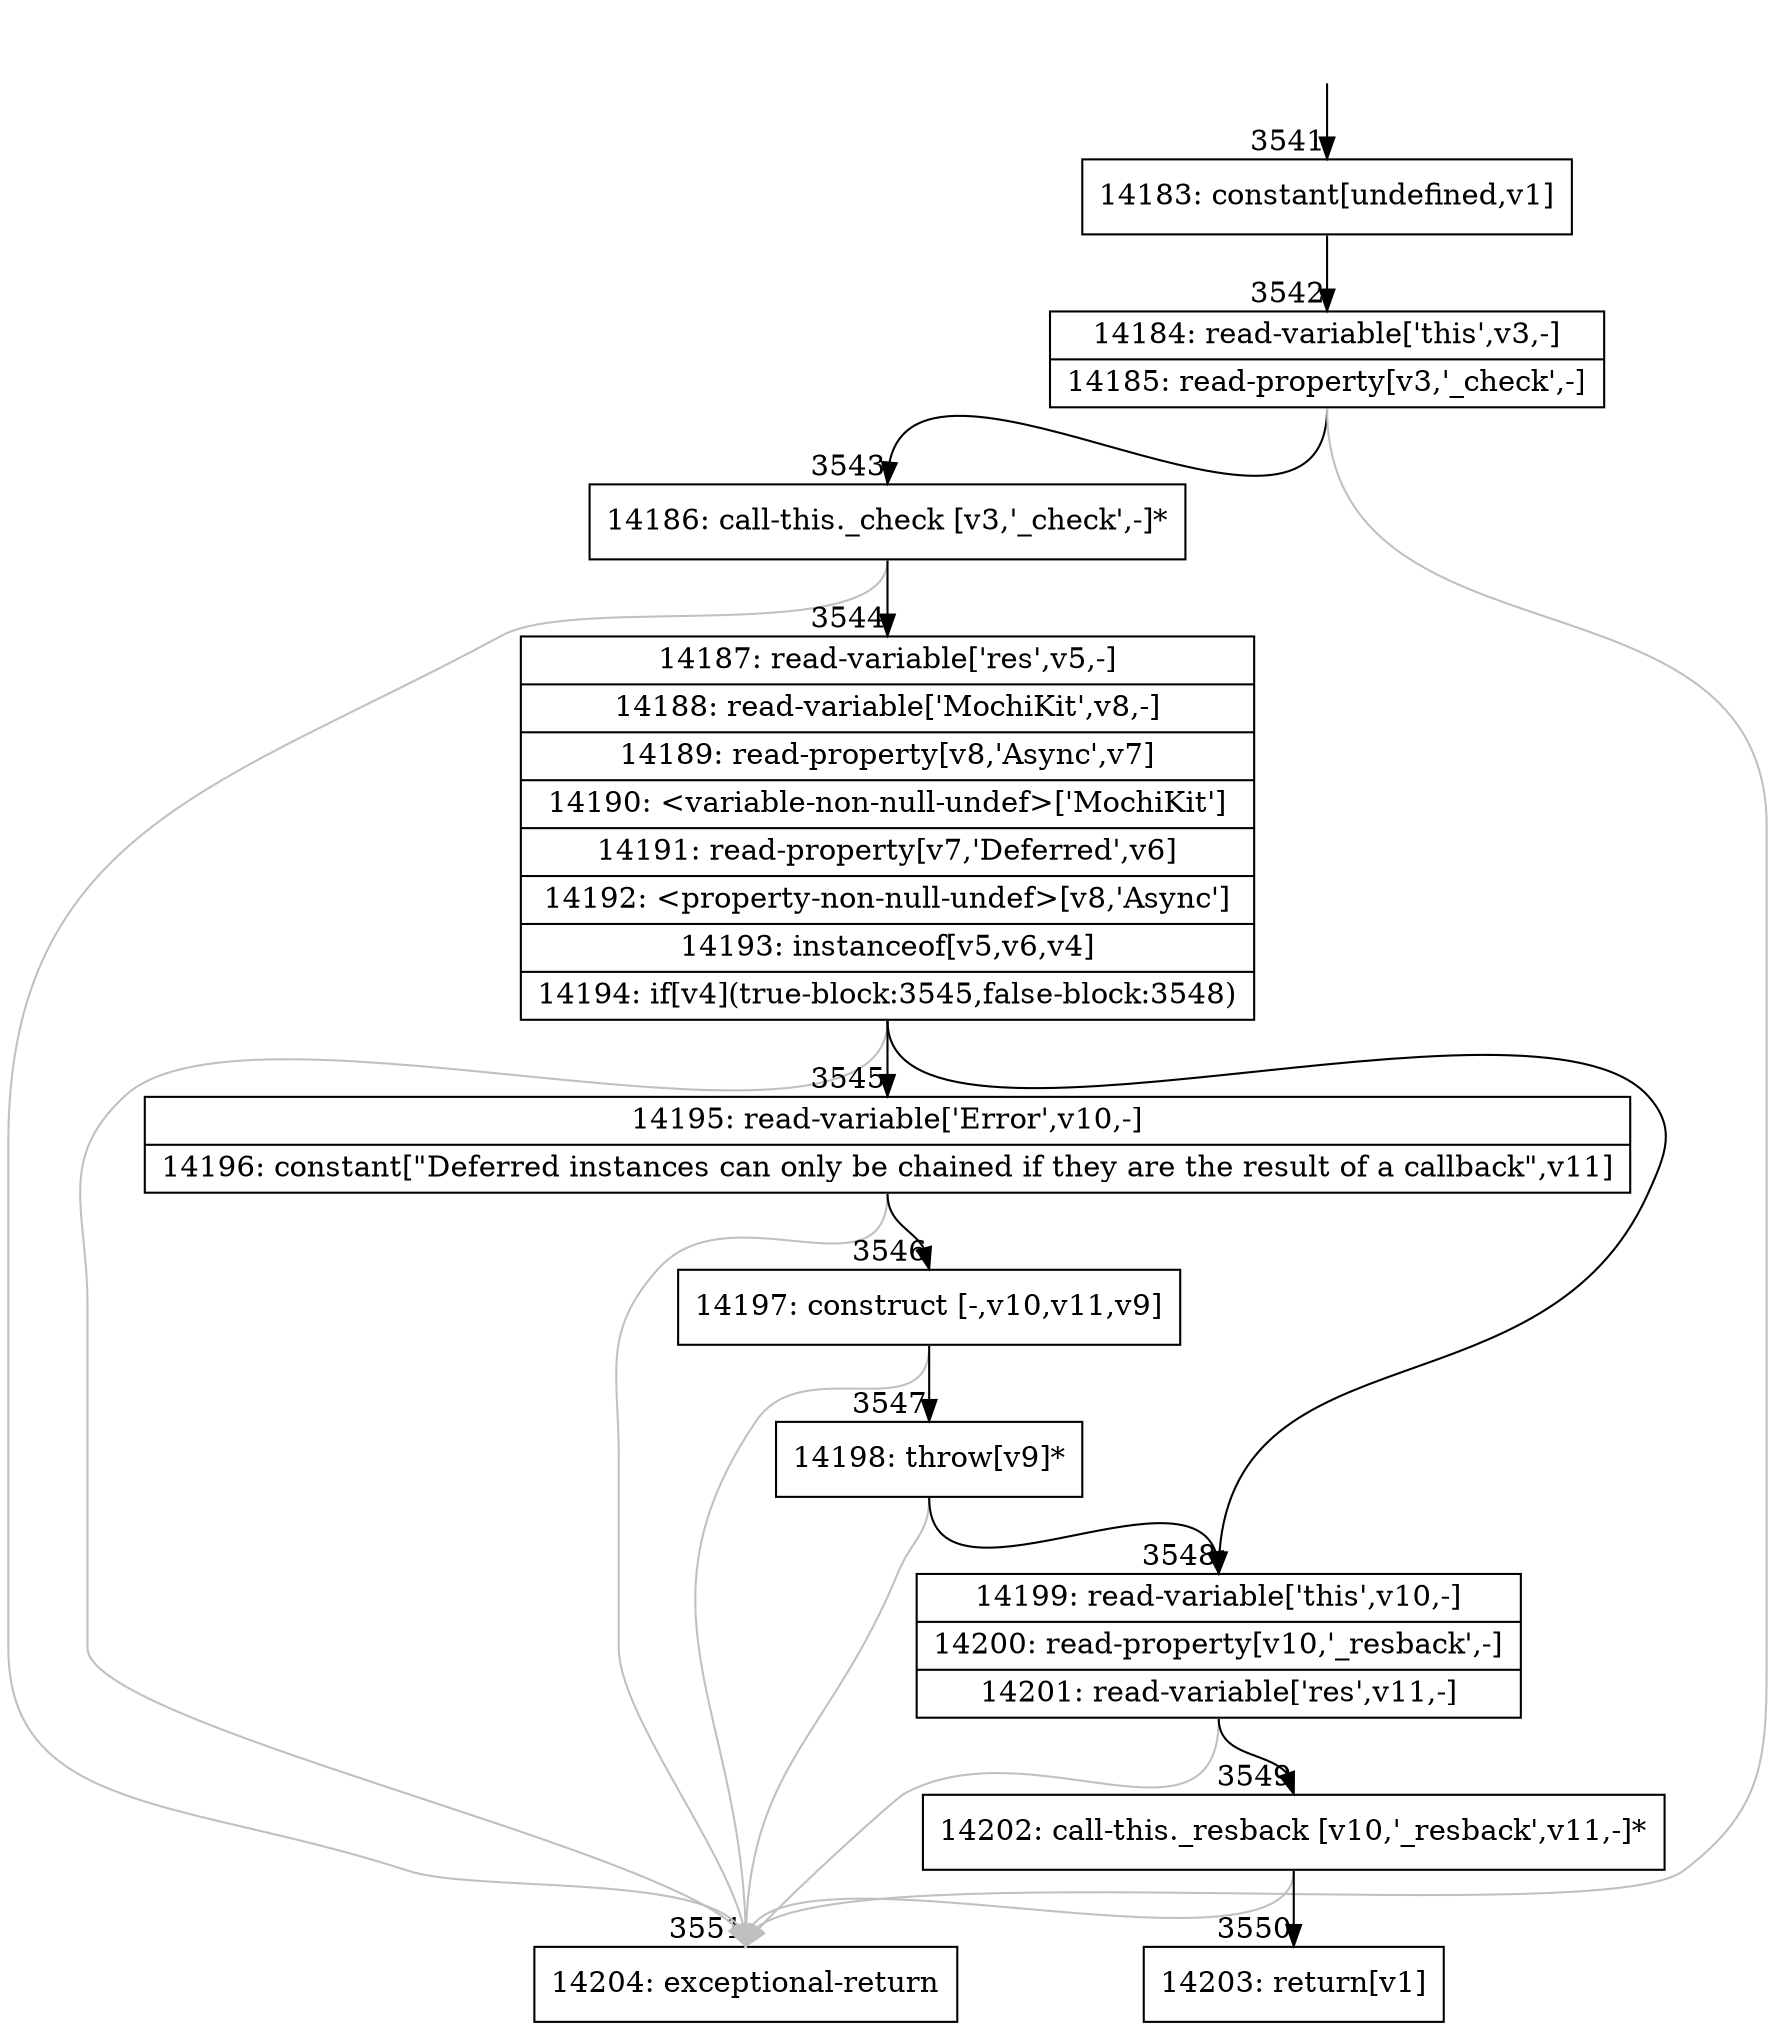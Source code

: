 digraph {
rankdir="TD"
BB_entry266[shape=none,label=""];
BB_entry266 -> BB3541 [tailport=s, headport=n, headlabel="    3541"]
BB3541 [shape=record label="{14183: constant[undefined,v1]}" ] 
BB3541 -> BB3542 [tailport=s, headport=n, headlabel="      3542"]
BB3542 [shape=record label="{14184: read-variable['this',v3,-]|14185: read-property[v3,'_check',-]}" ] 
BB3542 -> BB3543 [tailport=s, headport=n, headlabel="      3543"]
BB3542 -> BB3551 [tailport=s, headport=n, color=gray, headlabel="      3551"]
BB3543 [shape=record label="{14186: call-this._check [v3,'_check',-]*}" ] 
BB3543 -> BB3544 [tailport=s, headport=n, headlabel="      3544"]
BB3543 -> BB3551 [tailport=s, headport=n, color=gray]
BB3544 [shape=record label="{14187: read-variable['res',v5,-]|14188: read-variable['MochiKit',v8,-]|14189: read-property[v8,'Async',v7]|14190: \<variable-non-null-undef\>['MochiKit']|14191: read-property[v7,'Deferred',v6]|14192: \<property-non-null-undef\>[v8,'Async']|14193: instanceof[v5,v6,v4]|14194: if[v4](true-block:3545,false-block:3548)}" ] 
BB3544 -> BB3545 [tailport=s, headport=n, headlabel="      3545"]
BB3544 -> BB3548 [tailport=s, headport=n, headlabel="      3548"]
BB3544 -> BB3551 [tailport=s, headport=n, color=gray]
BB3545 [shape=record label="{14195: read-variable['Error',v10,-]|14196: constant[\"Deferred instances can only be chained if they are the result of a callback\",v11]}" ] 
BB3545 -> BB3546 [tailport=s, headport=n, headlabel="      3546"]
BB3545 -> BB3551 [tailport=s, headport=n, color=gray]
BB3546 [shape=record label="{14197: construct [-,v10,v11,v9]}" ] 
BB3546 -> BB3547 [tailport=s, headport=n, headlabel="      3547"]
BB3546 -> BB3551 [tailport=s, headport=n, color=gray]
BB3547 [shape=record label="{14198: throw[v9]*}" ] 
BB3547 -> BB3548 [tailport=s, headport=n]
BB3547 -> BB3551 [tailport=s, headport=n, color=gray]
BB3548 [shape=record label="{14199: read-variable['this',v10,-]|14200: read-property[v10,'_resback',-]|14201: read-variable['res',v11,-]}" ] 
BB3548 -> BB3549 [tailport=s, headport=n, headlabel="      3549"]
BB3548 -> BB3551 [tailport=s, headport=n, color=gray]
BB3549 [shape=record label="{14202: call-this._resback [v10,'_resback',v11,-]*}" ] 
BB3549 -> BB3550 [tailport=s, headport=n, headlabel="      3550"]
BB3549 -> BB3551 [tailport=s, headport=n, color=gray]
BB3550 [shape=record label="{14203: return[v1]}" ] 
BB3551 [shape=record label="{14204: exceptional-return}" ] 
//#$~ 2348
}
